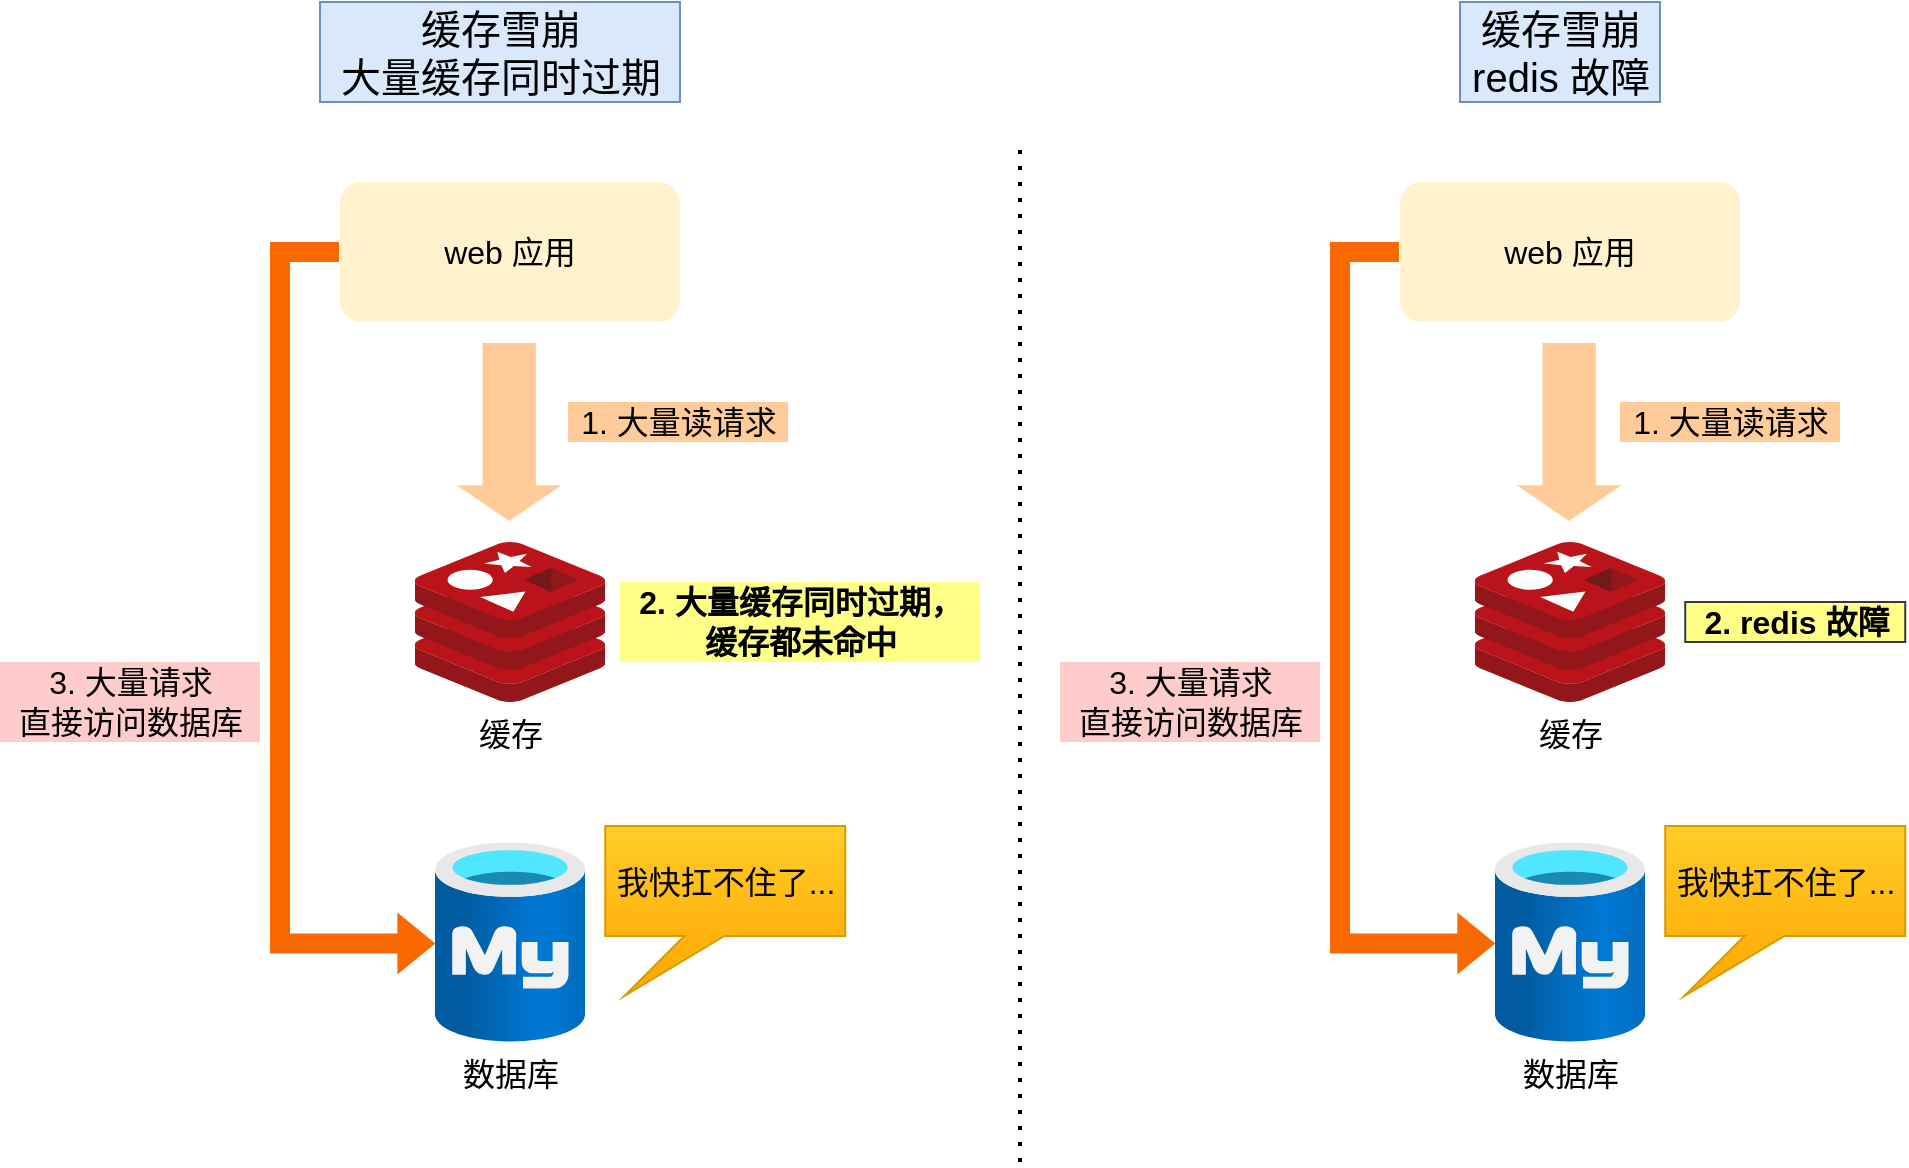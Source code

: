 <mxfile version="14.4.9" type="github">
  <diagram id="FVyl4ency-_NnCpRaDbf" name="第 1 页">
    <mxGraphModel dx="937" dy="541" grid="1" gridSize="10" guides="1" tooltips="1" connect="1" arrows="1" fold="1" page="1" pageScale="1" pageWidth="827" pageHeight="1169" math="0" shadow="0">
      <root>
        <mxCell id="0" />
        <mxCell id="1" parent="0" />
        <mxCell id="AkXfAmGSQscNVps8D4sC-1" style="edgeStyle=orthogonalEdgeStyle;shape=flexArrow;rounded=0;orthogonalLoop=1;jettySize=auto;html=1;entryX=0.009;entryY=0.507;entryDx=0;entryDy=0;entryPerimeter=0;labelBackgroundColor=none;fontSize=16;labelBorderColor=#FF00FF;fillColor=#fa6800;strokeColor=none;" edge="1" parent="1" source="AkXfAmGSQscNVps8D4sC-2" target="AkXfAmGSQscNVps8D4sC-4">
          <mxGeometry relative="1" as="geometry">
            <Array as="points">
              <mxPoint x="270" y="255" />
              <mxPoint x="270" y="601" />
            </Array>
          </mxGeometry>
        </mxCell>
        <mxCell id="AkXfAmGSQscNVps8D4sC-2" value="web 应用" style="rounded=1;whiteSpace=wrap;html=1;fontSize=16;fillColor=#fff2cc;strokeColor=none;" vertex="1" parent="1">
          <mxGeometry x="300" y="220" width="170" height="70" as="geometry" />
        </mxCell>
        <mxCell id="AkXfAmGSQscNVps8D4sC-3" value="缓存" style="aspect=fixed;html=1;points=[];align=center;image;fontSize=16;image=img/lib/mscae/Cache_Redis_Product.svg;" vertex="1" parent="1">
          <mxGeometry x="337.38" y="400" width="95.24" height="80" as="geometry" />
        </mxCell>
        <mxCell id="AkXfAmGSQscNVps8D4sC-4" value="数据库" style="aspect=fixed;html=1;points=[];align=center;image;fontSize=16;image=img/lib/azure2/databases/Azure_Database_MySQL_Server.svg;" vertex="1" parent="1">
          <mxGeometry x="347.5" y="550" width="75" height="100" as="geometry" />
        </mxCell>
        <mxCell id="AkXfAmGSQscNVps8D4sC-5" value="" style="shape=flexArrow;endArrow=classic;html=1;fontSize=16;endWidth=24.706;endSize=5.608;width=26.667;fillColor=#ffcc99;strokeColor=none;" edge="1" parent="1">
          <mxGeometry width="50" height="50" relative="1" as="geometry">
            <mxPoint x="384.58" y="300" as="sourcePoint" />
            <mxPoint x="384.58" y="390" as="targetPoint" />
          </mxGeometry>
        </mxCell>
        <mxCell id="AkXfAmGSQscNVps8D4sC-6" value="1. 大量读请求" style="text;html=1;align=center;verticalAlign=middle;resizable=0;points=[];autosize=1;fontSize=16;fillColor=#ffcc99;" vertex="1" parent="1">
          <mxGeometry x="414" y="330" width="110" height="20" as="geometry" />
        </mxCell>
        <mxCell id="AkXfAmGSQscNVps8D4sC-7" value="2. 大量缓存同时过期，&lt;br&gt;缓存都未命中" style="text;html=1;align=center;verticalAlign=middle;resizable=0;points=[];autosize=1;fontSize=16;fillColor=#ffff88;fontStyle=1" vertex="1" parent="1">
          <mxGeometry x="440" y="420" width="180" height="40" as="geometry" />
        </mxCell>
        <mxCell id="AkXfAmGSQscNVps8D4sC-8" value="3. 大量请求&lt;br&gt;直接访问数据库" style="text;html=1;align=center;verticalAlign=middle;resizable=0;points=[];autosize=1;fontSize=16;fillColor=#ffcccc;" vertex="1" parent="1">
          <mxGeometry x="130" y="460" width="130" height="40" as="geometry" />
        </mxCell>
        <mxCell id="AkXfAmGSQscNVps8D4sC-9" value="我快扛不住了..." style="shape=callout;whiteSpace=wrap;html=1;perimeter=calloutPerimeter;fontSize=16;size=30;position=0.33;position2=0.08;gradientColor=#ffa500;fillColor=#ffcd28;strokeColor=#d79b00;" vertex="1" parent="1">
          <mxGeometry x="432.62" y="542" width="120" height="85" as="geometry" />
        </mxCell>
        <mxCell id="AkXfAmGSQscNVps8D4sC-10" value="" style="endArrow=none;dashed=1;html=1;dashPattern=1 3;strokeWidth=2;" edge="1" parent="1">
          <mxGeometry width="50" height="50" relative="1" as="geometry">
            <mxPoint x="640" y="710" as="sourcePoint" />
            <mxPoint x="640" y="200" as="targetPoint" />
          </mxGeometry>
        </mxCell>
        <mxCell id="AkXfAmGSQscNVps8D4sC-12" value="缓存雪崩&lt;br style=&quot;font-size: 20px;&quot;&gt;大量缓存同时过期" style="text;html=1;align=center;verticalAlign=middle;resizable=0;points=[];autosize=1;fillColor=#dae8fc;strokeColor=#6c8ebf;fontSize=20;" vertex="1" parent="1">
          <mxGeometry x="290" y="130" width="180" height="50" as="geometry" />
        </mxCell>
        <mxCell id="AkXfAmGSQscNVps8D4sC-13" style="edgeStyle=orthogonalEdgeStyle;shape=flexArrow;rounded=0;orthogonalLoop=1;jettySize=auto;html=1;entryX=0.009;entryY=0.507;entryDx=0;entryDy=0;entryPerimeter=0;labelBackgroundColor=none;fontSize=16;labelBorderColor=#FF00FF;fillColor=#fa6800;strokeColor=none;" edge="1" parent="1" source="AkXfAmGSQscNVps8D4sC-14" target="AkXfAmGSQscNVps8D4sC-16">
          <mxGeometry relative="1" as="geometry">
            <Array as="points">
              <mxPoint x="800" y="255" />
              <mxPoint x="800" y="601" />
            </Array>
          </mxGeometry>
        </mxCell>
        <mxCell id="AkXfAmGSQscNVps8D4sC-14" value="web 应用" style="rounded=1;whiteSpace=wrap;html=1;fontSize=16;fillColor=#fff2cc;strokeColor=none;" vertex="1" parent="1">
          <mxGeometry x="830" y="220" width="170" height="70" as="geometry" />
        </mxCell>
        <mxCell id="AkXfAmGSQscNVps8D4sC-15" value="缓存" style="aspect=fixed;html=1;points=[];align=center;image;fontSize=16;image=img/lib/mscae/Cache_Redis_Product.svg;" vertex="1" parent="1">
          <mxGeometry x="867.38" y="400" width="95.24" height="80" as="geometry" />
        </mxCell>
        <mxCell id="AkXfAmGSQscNVps8D4sC-16" value="数据库" style="aspect=fixed;html=1;points=[];align=center;image;fontSize=16;image=img/lib/azure2/databases/Azure_Database_MySQL_Server.svg;" vertex="1" parent="1">
          <mxGeometry x="877.5" y="550" width="75" height="100" as="geometry" />
        </mxCell>
        <mxCell id="AkXfAmGSQscNVps8D4sC-17" value="" style="shape=flexArrow;endArrow=classic;html=1;fontSize=16;endWidth=24.706;endSize=5.608;width=26.667;fillColor=#ffcc99;strokeColor=none;" edge="1" parent="1">
          <mxGeometry width="50" height="50" relative="1" as="geometry">
            <mxPoint x="914.58" y="300" as="sourcePoint" />
            <mxPoint x="914.58" y="390" as="targetPoint" />
          </mxGeometry>
        </mxCell>
        <mxCell id="AkXfAmGSQscNVps8D4sC-18" value="1. 大量读请求" style="text;html=1;align=center;verticalAlign=middle;resizable=0;points=[];autosize=1;fontSize=16;fillColor=#ffcc99;" vertex="1" parent="1">
          <mxGeometry x="940" y="330" width="110" height="20" as="geometry" />
        </mxCell>
        <mxCell id="AkXfAmGSQscNVps8D4sC-19" value="2. redis 故障" style="text;html=1;align=center;verticalAlign=middle;resizable=0;points=[];autosize=1;fontSize=16;fillColor=#ffff88;fontStyle=1;strokeColor=#36393d;" vertex="1" parent="1">
          <mxGeometry x="972.62" y="430" width="110" height="20" as="geometry" />
        </mxCell>
        <mxCell id="AkXfAmGSQscNVps8D4sC-20" value="3. 大量请求&lt;br&gt;直接访问数据库" style="text;html=1;align=center;verticalAlign=middle;resizable=0;points=[];autosize=1;fontSize=16;fillColor=#ffcccc;" vertex="1" parent="1">
          <mxGeometry x="660" y="460" width="130" height="40" as="geometry" />
        </mxCell>
        <mxCell id="AkXfAmGSQscNVps8D4sC-21" value="我快扛不住了..." style="shape=callout;whiteSpace=wrap;html=1;perimeter=calloutPerimeter;fontSize=16;size=30;position=0.33;position2=0.08;gradientColor=#ffa500;fillColor=#ffcd28;strokeColor=#d79b00;" vertex="1" parent="1">
          <mxGeometry x="962.62" y="542" width="120" height="85" as="geometry" />
        </mxCell>
        <mxCell id="AkXfAmGSQscNVps8D4sC-22" value="缓存雪崩&lt;br style=&quot;font-size: 20px&quot;&gt;redis 故障" style="text;html=1;align=center;verticalAlign=middle;resizable=0;points=[];autosize=1;fillColor=#dae8fc;strokeColor=#6c8ebf;fontSize=20;" vertex="1" parent="1">
          <mxGeometry x="860" y="130" width="100" height="50" as="geometry" />
        </mxCell>
        <mxCell id="AkXfAmGSQscNVps8D4sC-29" value="" style="shape=image;html=1;verticalAlign=top;verticalLabelPosition=bottom;labelBackgroundColor=#ffffff;imageAspect=0;aspect=fixed;image=https://cdn2.iconfinder.com/data/icons/bitsies/128/Cancel-128.png;fontSize=20;" vertex="1" parent="1">
          <mxGeometry x="867.5" y="393.75" width="92.5" height="92.5" as="geometry" />
        </mxCell>
      </root>
    </mxGraphModel>
  </diagram>
</mxfile>
